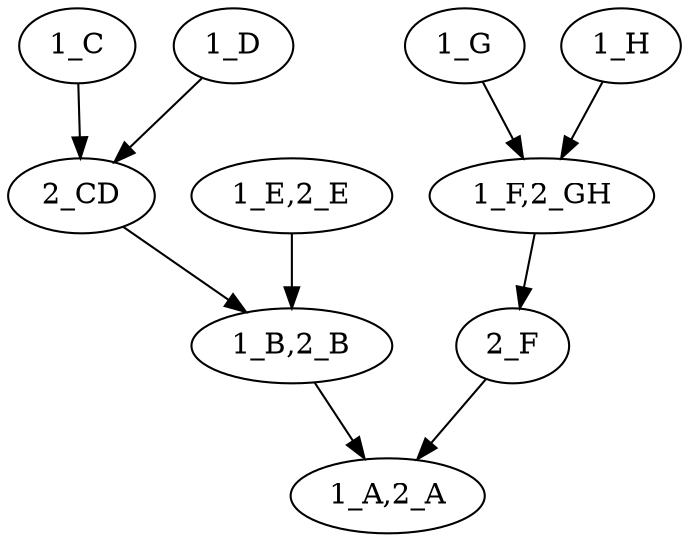 digraph {

rankdir = TD

"1_C" -> "2_CD"
"1_D" -> "2_CD"
"2_F" -> "1_A,2_A"
"2_CD" -> "1_B,2_B"
"1_B,2_B" -> "1_A,2_A"
"1_E,2_E" -> "1_B,2_B"
"1_F,2_GH" -> "2_F"
"1_G" -> "1_F,2_GH"
"1_H" -> "1_F,2_GH"
}
